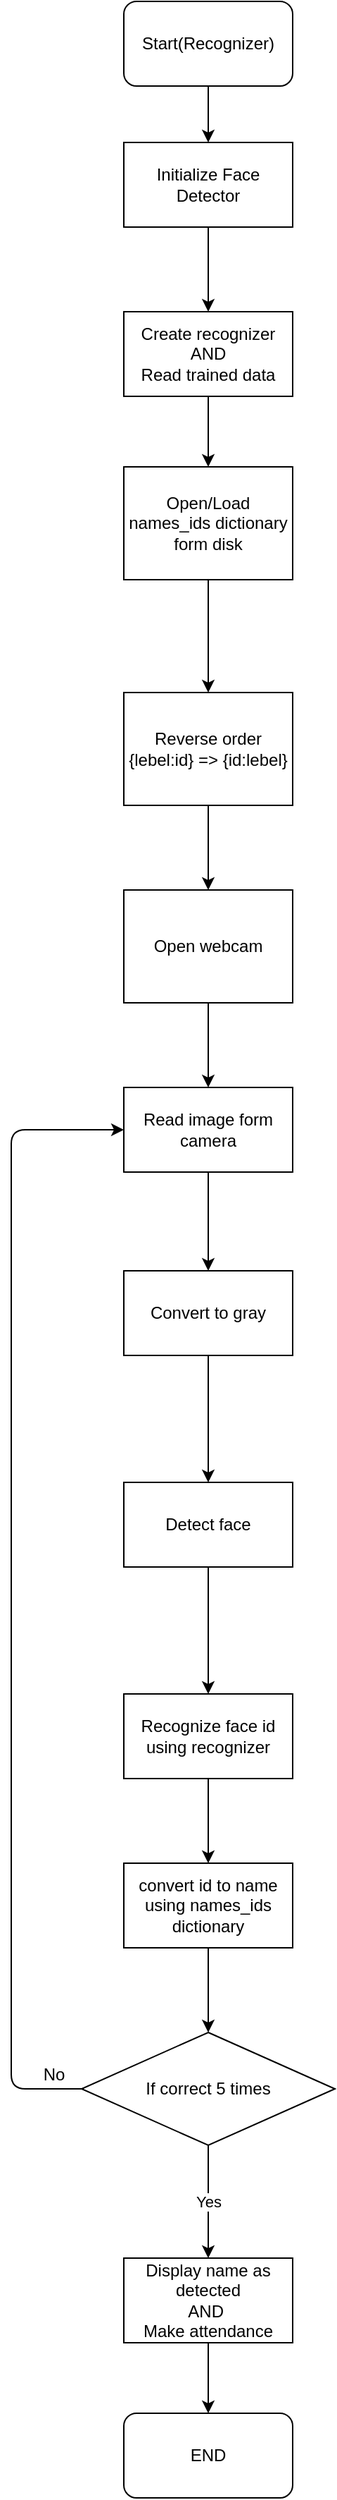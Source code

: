 <mxfile version="13.6.4" type="github">
  <diagram id="jJTg-65ZTCTfqy66i8AP" name="Page-1">
    <mxGraphModel dx="982" dy="508" grid="1" gridSize="10" guides="1" tooltips="1" connect="1" arrows="1" fold="1" page="1" pageScale="1" pageWidth="850" pageHeight="1100" math="0" shadow="0">
      <root>
        <mxCell id="0" />
        <mxCell id="1" parent="0" />
        <mxCell id="sS1diXo8vZ87NtzZJMUr-3" value="" style="edgeStyle=orthogonalEdgeStyle;rounded=0;orthogonalLoop=1;jettySize=auto;html=1;" parent="1" source="sS1diXo8vZ87NtzZJMUr-1" target="sS1diXo8vZ87NtzZJMUr-2" edge="1">
          <mxGeometry relative="1" as="geometry" />
        </mxCell>
        <mxCell id="sS1diXo8vZ87NtzZJMUr-1" value="Start(Recognizer)" style="rounded=1;whiteSpace=wrap;html=1;" parent="1" vertex="1">
          <mxGeometry x="320" y="40" width="120" height="60" as="geometry" />
        </mxCell>
        <mxCell id="sS1diXo8vZ87NtzZJMUr-5" value="" style="edgeStyle=orthogonalEdgeStyle;rounded=0;orthogonalLoop=1;jettySize=auto;html=1;" parent="1" source="sS1diXo8vZ87NtzZJMUr-2" target="sS1diXo8vZ87NtzZJMUr-4" edge="1">
          <mxGeometry relative="1" as="geometry" />
        </mxCell>
        <mxCell id="sS1diXo8vZ87NtzZJMUr-2" value="Initialize Face Detector" style="rounded=0;whiteSpace=wrap;html=1;" parent="1" vertex="1">
          <mxGeometry x="320" y="140" width="120" height="60" as="geometry" />
        </mxCell>
        <mxCell id="sS1diXo8vZ87NtzZJMUr-7" value="" style="edgeStyle=orthogonalEdgeStyle;rounded=0;orthogonalLoop=1;jettySize=auto;html=1;" parent="1" source="sS1diXo8vZ87NtzZJMUr-4" edge="1">
          <mxGeometry relative="1" as="geometry">
            <mxPoint x="380" y="370" as="targetPoint" />
          </mxGeometry>
        </mxCell>
        <mxCell id="sS1diXo8vZ87NtzZJMUr-4" value="Create recognizer&lt;br&gt;AND&lt;br&gt;Read trained data" style="rounded=0;whiteSpace=wrap;html=1;" parent="1" vertex="1">
          <mxGeometry x="320" y="260" width="120" height="60" as="geometry" />
        </mxCell>
        <mxCell id="sS1diXo8vZ87NtzZJMUr-10" value="" style="edgeStyle=orthogonalEdgeStyle;rounded=0;orthogonalLoop=1;jettySize=auto;html=1;" parent="1" source="sS1diXo8vZ87NtzZJMUr-8" target="sS1diXo8vZ87NtzZJMUr-9" edge="1">
          <mxGeometry relative="1" as="geometry" />
        </mxCell>
        <mxCell id="sS1diXo8vZ87NtzZJMUr-8" value="Open/Load names_ids dictionary form disk" style="rounded=0;whiteSpace=wrap;html=1;" parent="1" vertex="1">
          <mxGeometry x="320" y="370" width="120" height="80" as="geometry" />
        </mxCell>
        <mxCell id="sS1diXo8vZ87NtzZJMUr-12" value="" style="edgeStyle=orthogonalEdgeStyle;rounded=0;orthogonalLoop=1;jettySize=auto;html=1;" parent="1" source="sS1diXo8vZ87NtzZJMUr-9" target="sS1diXo8vZ87NtzZJMUr-11" edge="1">
          <mxGeometry relative="1" as="geometry" />
        </mxCell>
        <mxCell id="sS1diXo8vZ87NtzZJMUr-9" value="Reverse order&lt;br&gt;{lebel:id} =&amp;gt; {id:lebel}" style="rounded=0;whiteSpace=wrap;html=1;" parent="1" vertex="1">
          <mxGeometry x="320" y="530" width="120" height="80" as="geometry" />
        </mxCell>
        <mxCell id="sS1diXo8vZ87NtzZJMUr-14" value="" style="edgeStyle=orthogonalEdgeStyle;rounded=0;orthogonalLoop=1;jettySize=auto;html=1;entryX=0.5;entryY=0;entryDx=0;entryDy=0;" parent="1" source="sS1diXo8vZ87NtzZJMUr-11" target="sS1diXo8vZ87NtzZJMUr-15" edge="1">
          <mxGeometry relative="1" as="geometry">
            <mxPoint x="380" y="800" as="targetPoint" />
          </mxGeometry>
        </mxCell>
        <mxCell id="sS1diXo8vZ87NtzZJMUr-11" value="Open webcam" style="rounded=0;whiteSpace=wrap;html=1;" parent="1" vertex="1">
          <mxGeometry x="320" y="670" width="120" height="80" as="geometry" />
        </mxCell>
        <mxCell id="sS1diXo8vZ87NtzZJMUr-18" value="" style="edgeStyle=orthogonalEdgeStyle;rounded=0;orthogonalLoop=1;jettySize=auto;html=1;" parent="1" source="sS1diXo8vZ87NtzZJMUr-15" target="sS1diXo8vZ87NtzZJMUr-17" edge="1">
          <mxGeometry relative="1" as="geometry" />
        </mxCell>
        <mxCell id="sS1diXo8vZ87NtzZJMUr-15" value="Read image form camera" style="whiteSpace=wrap;html=1;" parent="1" vertex="1">
          <mxGeometry x="320" y="810" width="120" height="60" as="geometry" />
        </mxCell>
        <mxCell id="sS1diXo8vZ87NtzZJMUr-20" value="" style="edgeStyle=orthogonalEdgeStyle;rounded=0;orthogonalLoop=1;jettySize=auto;html=1;" parent="1" source="sS1diXo8vZ87NtzZJMUr-17" target="sS1diXo8vZ87NtzZJMUr-19" edge="1">
          <mxGeometry relative="1" as="geometry" />
        </mxCell>
        <mxCell id="sS1diXo8vZ87NtzZJMUr-17" value="Convert to gray" style="whiteSpace=wrap;html=1;" parent="1" vertex="1">
          <mxGeometry x="320" y="940" width="120" height="60" as="geometry" />
        </mxCell>
        <mxCell id="sS1diXo8vZ87NtzZJMUr-22" value="" style="edgeStyle=orthogonalEdgeStyle;rounded=0;orthogonalLoop=1;jettySize=auto;html=1;" parent="1" source="sS1diXo8vZ87NtzZJMUr-19" target="sS1diXo8vZ87NtzZJMUr-21" edge="1">
          <mxGeometry relative="1" as="geometry" />
        </mxCell>
        <mxCell id="sS1diXo8vZ87NtzZJMUr-19" value="Detect face" style="whiteSpace=wrap;html=1;" parent="1" vertex="1">
          <mxGeometry x="320" y="1090" width="120" height="60" as="geometry" />
        </mxCell>
        <mxCell id="sS1diXo8vZ87NtzZJMUr-26" value="" style="edgeStyle=orthogonalEdgeStyle;rounded=0;orthogonalLoop=1;jettySize=auto;html=1;entryX=0.5;entryY=0;entryDx=0;entryDy=0;" parent="1" source="sS1diXo8vZ87NtzZJMUr-21" target="sS1diXo8vZ87NtzZJMUr-37" edge="1">
          <mxGeometry relative="1" as="geometry">
            <mxPoint x="380" y="1450" as="targetPoint" />
          </mxGeometry>
        </mxCell>
        <mxCell id="sS1diXo8vZ87NtzZJMUr-21" value="Recognize face id using recognizer" style="whiteSpace=wrap;html=1;" parent="1" vertex="1">
          <mxGeometry x="320" y="1240" width="120" height="60" as="geometry" />
        </mxCell>
        <mxCell id="sS1diXo8vZ87NtzZJMUr-25" value="If correct 5 times" style="rhombus;whiteSpace=wrap;html=1;" parent="1" vertex="1">
          <mxGeometry x="290" y="1480" width="180" height="80" as="geometry" />
        </mxCell>
        <mxCell id="sS1diXo8vZ87NtzZJMUr-41" value="" style="edgeStyle=orthogonalEdgeStyle;rounded=0;orthogonalLoop=1;jettySize=auto;html=1;" parent="1" source="sS1diXo8vZ87NtzZJMUr-27" target="sS1diXo8vZ87NtzZJMUr-40" edge="1">
          <mxGeometry relative="1" as="geometry" />
        </mxCell>
        <mxCell id="sS1diXo8vZ87NtzZJMUr-27" value="Display name as detected&lt;br&gt;AND&amp;nbsp;&lt;br&gt;Make attendance" style="whiteSpace=wrap;html=1;" parent="1" vertex="1">
          <mxGeometry x="320" y="1640" width="120" height="60" as="geometry" />
        </mxCell>
        <mxCell id="sS1diXo8vZ87NtzZJMUr-29" value="" style="endArrow=classic;html=1;exitX=0.5;exitY=1;exitDx=0;exitDy=0;entryX=0.5;entryY=0;entryDx=0;entryDy=0;" parent="1" source="sS1diXo8vZ87NtzZJMUr-25" target="sS1diXo8vZ87NtzZJMUr-27" edge="1">
          <mxGeometry relative="1" as="geometry">
            <mxPoint x="330" y="1580" as="sourcePoint" />
            <mxPoint x="430" y="1580" as="targetPoint" />
          </mxGeometry>
        </mxCell>
        <mxCell id="sS1diXo8vZ87NtzZJMUr-30" value="Yes" style="edgeLabel;resizable=0;html=1;align=center;verticalAlign=middle;" parent="sS1diXo8vZ87NtzZJMUr-29" connectable="0" vertex="1">
          <mxGeometry relative="1" as="geometry" />
        </mxCell>
        <mxCell id="sS1diXo8vZ87NtzZJMUr-32" value="" style="endArrow=classic;html=1;exitX=0;exitY=0.5;exitDx=0;exitDy=0;entryX=0;entryY=0.5;entryDx=0;entryDy=0;" parent="1" source="sS1diXo8vZ87NtzZJMUr-25" target="sS1diXo8vZ87NtzZJMUr-15" edge="1">
          <mxGeometry width="50" height="50" relative="1" as="geometry">
            <mxPoint x="360" y="1430" as="sourcePoint" />
            <mxPoint x="240" y="960" as="targetPoint" />
            <Array as="points">
              <mxPoint x="240" y="1520" />
              <mxPoint x="240" y="840" />
            </Array>
          </mxGeometry>
        </mxCell>
        <mxCell id="sS1diXo8vZ87NtzZJMUr-34" value="No" style="text;html=1;align=center;verticalAlign=middle;resizable=0;points=[];autosize=1;" parent="1" vertex="1">
          <mxGeometry x="255" y="1500" width="30" height="20" as="geometry" />
        </mxCell>
        <mxCell id="sS1diXo8vZ87NtzZJMUr-38" value="" style="edgeStyle=orthogonalEdgeStyle;rounded=0;orthogonalLoop=1;jettySize=auto;html=1;" parent="1" source="sS1diXo8vZ87NtzZJMUr-37" target="sS1diXo8vZ87NtzZJMUr-25" edge="1">
          <mxGeometry relative="1" as="geometry" />
        </mxCell>
        <mxCell id="sS1diXo8vZ87NtzZJMUr-37" value="convert id to name using names_ids dictionary" style="rounded=0;whiteSpace=wrap;html=1;" parent="1" vertex="1">
          <mxGeometry x="320" y="1360" width="120" height="60" as="geometry" />
        </mxCell>
        <mxCell id="sS1diXo8vZ87NtzZJMUr-40" value="END" style="rounded=1;whiteSpace=wrap;html=1;" parent="1" vertex="1">
          <mxGeometry x="320" y="1750" width="120" height="60" as="geometry" />
        </mxCell>
      </root>
    </mxGraphModel>
  </diagram>
</mxfile>
